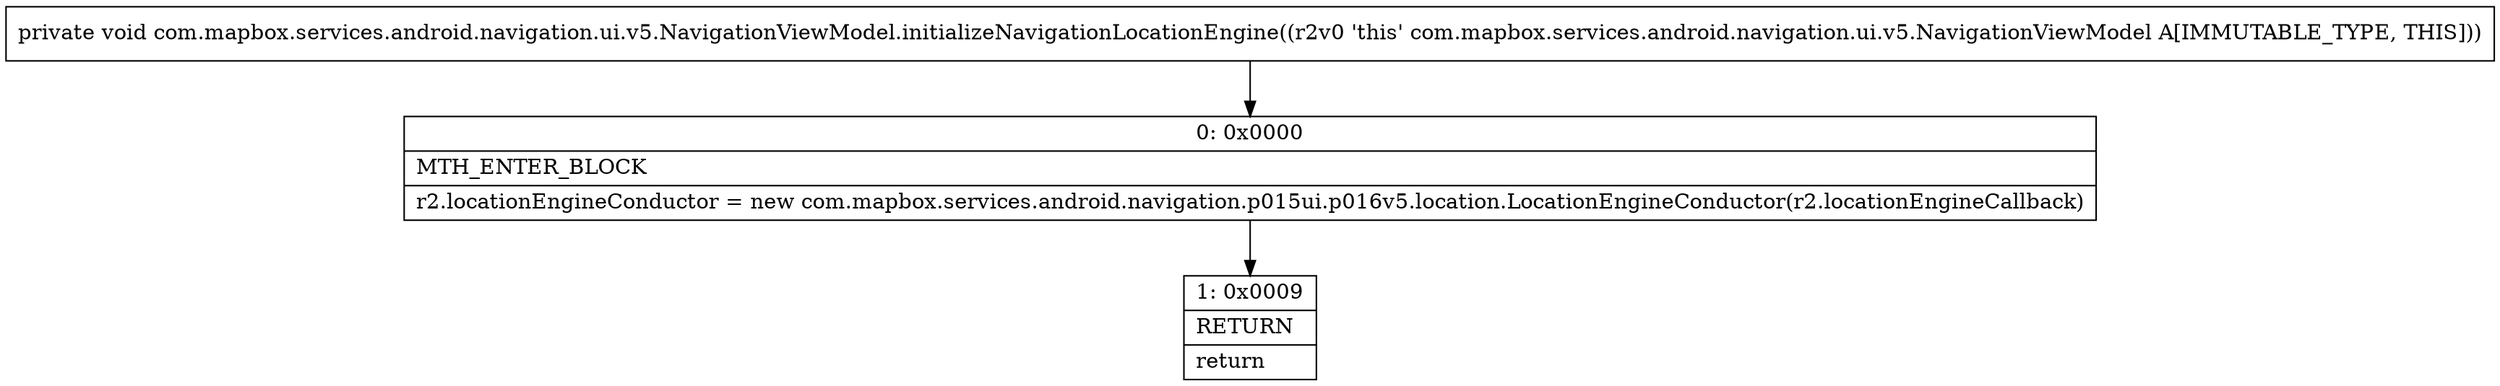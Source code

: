 digraph "CFG forcom.mapbox.services.android.navigation.ui.v5.NavigationViewModel.initializeNavigationLocationEngine()V" {
Node_0 [shape=record,label="{0\:\ 0x0000|MTH_ENTER_BLOCK\l|r2.locationEngineConductor = new com.mapbox.services.android.navigation.p015ui.p016v5.location.LocationEngineConductor(r2.locationEngineCallback)\l}"];
Node_1 [shape=record,label="{1\:\ 0x0009|RETURN\l|return\l}"];
MethodNode[shape=record,label="{private void com.mapbox.services.android.navigation.ui.v5.NavigationViewModel.initializeNavigationLocationEngine((r2v0 'this' com.mapbox.services.android.navigation.ui.v5.NavigationViewModel A[IMMUTABLE_TYPE, THIS])) }"];
MethodNode -> Node_0;
Node_0 -> Node_1;
}

